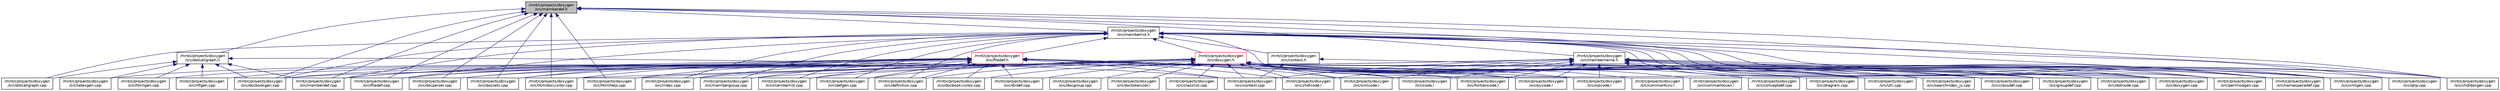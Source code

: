 digraph "/mnt/c/projects/doxygen/src/memberdef.h"
{
 // LATEX_PDF_SIZE
  edge [fontname="Helvetica",fontsize="10",labelfontname="Helvetica",labelfontsize="10"];
  node [fontname="Helvetica",fontsize="10",shape=record];
  Node1 [label="/mnt/c/projects/doxygen\l/src/memberdef.h",height=0.2,width=0.4,color="black", fillcolor="grey75", style="filled", fontcolor="black",tooltip=" "];
  Node1 -> Node2 [dir="back",color="midnightblue",fontsize="10",style="solid"];
  Node2 [label="/mnt/c/projects/doxygen\l/src/docbookgen.cpp",height=0.2,width=0.4,color="black", fillcolor="white", style="filled",URL="$docbookgen_8cpp.html",tooltip=" "];
  Node1 -> Node3 [dir="back",color="midnightblue",fontsize="10",style="solid"];
  Node3 [label="/mnt/c/projects/doxygen\l/src/docparser.cpp",height=0.2,width=0.4,color="black", fillcolor="white", style="filled",URL="$docparser_8cpp.html",tooltip=" "];
  Node1 -> Node4 [dir="back",color="midnightblue",fontsize="10",style="solid"];
  Node4 [label="/mnt/c/projects/doxygen\l/src/docsets.cpp",height=0.2,width=0.4,color="black", fillcolor="white", style="filled",URL="$docsets_8cpp.html",tooltip=" "];
  Node1 -> Node5 [dir="back",color="midnightblue",fontsize="10",style="solid"];
  Node5 [label="/mnt/c/projects/doxygen\l/src/dotcallgraph.h",height=0.2,width=0.4,color="black", fillcolor="white", style="filled",URL="$dotcallgraph_8h.html",tooltip=" "];
  Node5 -> Node6 [dir="back",color="midnightblue",fontsize="10",style="solid"];
  Node6 [label="/mnt/c/projects/doxygen\l/src/context.cpp",height=0.2,width=0.4,color="black", fillcolor="white", style="filled",URL="$context_8cpp.html",tooltip=" "];
  Node5 -> Node2 [dir="back",color="midnightblue",fontsize="10",style="solid"];
  Node5 -> Node7 [dir="back",color="midnightblue",fontsize="10",style="solid"];
  Node7 [label="/mnt/c/projects/doxygen\l/src/dotcallgraph.cpp",height=0.2,width=0.4,color="black", fillcolor="white", style="filled",URL="$dotcallgraph_8cpp.html",tooltip=" "];
  Node5 -> Node8 [dir="back",color="midnightblue",fontsize="10",style="solid"];
  Node8 [label="/mnt/c/projects/doxygen\l/src/htmlgen.cpp",height=0.2,width=0.4,color="black", fillcolor="white", style="filled",URL="$htmlgen_8cpp.html",tooltip=" "];
  Node5 -> Node9 [dir="back",color="midnightblue",fontsize="10",style="solid"];
  Node9 [label="/mnt/c/projects/doxygen\l/src/latexgen.cpp",height=0.2,width=0.4,color="black", fillcolor="white", style="filled",URL="$latexgen_8cpp.html",tooltip=" "];
  Node5 -> Node10 [dir="back",color="midnightblue",fontsize="10",style="solid"];
  Node10 [label="/mnt/c/projects/doxygen\l/src/memberdef.cpp",height=0.2,width=0.4,color="black", fillcolor="white", style="filled",URL="$memberdef_8cpp.html",tooltip=" "];
  Node5 -> Node11 [dir="back",color="midnightblue",fontsize="10",style="solid"];
  Node11 [label="/mnt/c/projects/doxygen\l/src/rtfgen.cpp",height=0.2,width=0.4,color="black", fillcolor="white", style="filled",URL="$rtfgen_8cpp.html",tooltip=" "];
  Node1 -> Node12 [dir="back",color="midnightblue",fontsize="10",style="solid"];
  Node12 [label="/mnt/c/projects/doxygen\l/src/filedef.cpp",height=0.2,width=0.4,color="black", fillcolor="white", style="filled",URL="$filedef_8cpp.html",tooltip=" "];
  Node1 -> Node13 [dir="back",color="midnightblue",fontsize="10",style="solid"];
  Node13 [label="/mnt/c/projects/doxygen\l/src/htmldocvisitor.cpp",height=0.2,width=0.4,color="black", fillcolor="white", style="filled",URL="$htmldocvisitor_8cpp.html",tooltip=" "];
  Node1 -> Node14 [dir="back",color="midnightblue",fontsize="10",style="solid"];
  Node14 [label="/mnt/c/projects/doxygen\l/src/htmlhelp.cpp",height=0.2,width=0.4,color="black", fillcolor="white", style="filled",URL="$htmlhelp_8cpp.html",tooltip=" "];
  Node1 -> Node10 [dir="back",color="midnightblue",fontsize="10",style="solid"];
  Node1 -> Node15 [dir="back",color="midnightblue",fontsize="10",style="solid"];
  Node15 [label="/mnt/c/projects/doxygen\l/src/memberlist.h",height=0.2,width=0.4,color="black", fillcolor="white", style="filled",URL="$memberlist_8h.html",tooltip=" "];
  Node15 -> Node16 [dir="back",color="midnightblue",fontsize="10",style="solid"];
  Node16 [label="/mnt/c/projects/doxygen\l/src/classdef.cpp",height=0.2,width=0.4,color="black", fillcolor="white", style="filled",URL="$classdef_8cpp.html",tooltip=" "];
  Node15 -> Node17 [dir="back",color="midnightblue",fontsize="10",style="solid"];
  Node17 [label="/mnt/c/projects/doxygen\l/src/context.h",height=0.2,width=0.4,color="black", fillcolor="white", style="filled",URL="$context_8h.html",tooltip=" "];
  Node17 -> Node6 [dir="back",color="midnightblue",fontsize="10",style="solid"];
  Node17 -> Node18 [dir="back",color="midnightblue",fontsize="10",style="solid"];
  Node18 [label="/mnt/c/projects/doxygen\l/src/doxygen.cpp",height=0.2,width=0.4,color="black", fillcolor="white", style="filled",URL="$doxygen_8cpp.html",tooltip=" "];
  Node15 -> Node19 [dir="back",color="midnightblue",fontsize="10",style="solid"];
  Node19 [label="/mnt/c/projects/doxygen\l/src/defgen.cpp",height=0.2,width=0.4,color="black", fillcolor="white", style="filled",URL="$defgen_8cpp.html",tooltip=" "];
  Node15 -> Node20 [dir="back",color="midnightblue",fontsize="10",style="solid"];
  Node20 [label="/mnt/c/projects/doxygen\l/src/definition.cpp",height=0.2,width=0.4,color="black", fillcolor="white", style="filled",URL="$definition_8cpp.html",tooltip=" "];
  Node15 -> Node2 [dir="back",color="midnightblue",fontsize="10",style="solid"];
  Node15 -> Node7 [dir="back",color="midnightblue",fontsize="10",style="solid"];
  Node15 -> Node21 [dir="back",color="midnightblue",fontsize="10",style="solid"];
  Node21 [label="/mnt/c/projects/doxygen\l/src/dotnode.cpp",height=0.2,width=0.4,color="black", fillcolor="white", style="filled",URL="$dotnode_8cpp.html",tooltip=" "];
  Node15 -> Node18 [dir="back",color="midnightblue",fontsize="10",style="solid"];
  Node15 -> Node22 [dir="back",color="midnightblue",fontsize="10",style="solid"];
  Node22 [label="/mnt/c/projects/doxygen\l/src/doxygen.h",height=0.2,width=0.4,color="red", fillcolor="white", style="filled",URL="$doxygen_8h.html",tooltip=" "];
  Node22 -> Node16 [dir="back",color="midnightblue",fontsize="10",style="solid"];
  Node22 -> Node23 [dir="back",color="midnightblue",fontsize="10",style="solid"];
  Node23 [label="/mnt/c/projects/doxygen\l/src/classlist.cpp",height=0.2,width=0.4,color="black", fillcolor="white", style="filled",URL="$classlist_8cpp.html",tooltip=" "];
  Node22 -> Node24 [dir="back",color="midnightblue",fontsize="10",style="solid"];
  Node24 [label="/mnt/c/projects/doxygen\l/src/code.l",height=0.2,width=0.4,color="black", fillcolor="white", style="filled",URL="$code_8l.html",tooltip=" "];
  Node22 -> Node25 [dir="back",color="midnightblue",fontsize="10",style="solid"];
  Node25 [label="/mnt/c/projects/doxygen\l/src/commentcnv.l",height=0.2,width=0.4,color="black", fillcolor="white", style="filled",URL="$commentcnv_8l.html",tooltip=" "];
  Node22 -> Node26 [dir="back",color="midnightblue",fontsize="10",style="solid"];
  Node26 [label="/mnt/c/projects/doxygen\l/src/commentscan.l",height=0.2,width=0.4,color="black", fillcolor="white", style="filled",URL="$commentscan_8l.html",tooltip=" "];
  Node22 -> Node27 [dir="back",color="midnightblue",fontsize="10",style="solid"];
  Node27 [label="/mnt/c/projects/doxygen\l/src/conceptdef.cpp",height=0.2,width=0.4,color="black", fillcolor="white", style="filled",URL="$conceptdef_8cpp.html",tooltip=" "];
  Node22 -> Node6 [dir="back",color="midnightblue",fontsize="10",style="solid"];
  Node22 -> Node19 [dir="back",color="midnightblue",fontsize="10",style="solid"];
  Node22 -> Node20 [dir="back",color="midnightblue",fontsize="10",style="solid"];
  Node22 -> Node28 [dir="back",color="midnightblue",fontsize="10",style="solid"];
  Node28 [label="/mnt/c/projects/doxygen\l/src/diagram.cpp",height=0.2,width=0.4,color="black", fillcolor="white", style="filled",URL="$diagram_8cpp.html",tooltip=" "];
  Node22 -> Node29 [dir="back",color="midnightblue",fontsize="10",style="solid"];
  Node29 [label="/mnt/c/projects/doxygen\l/src/dirdef.cpp",height=0.2,width=0.4,color="black", fillcolor="white", style="filled",URL="$dirdef_8cpp.html",tooltip=" "];
  Node22 -> Node2 [dir="back",color="midnightblue",fontsize="10",style="solid"];
  Node22 -> Node30 [dir="back",color="midnightblue",fontsize="10",style="solid"];
  Node30 [label="/mnt/c/projects/doxygen\l/src/docbookvisitor.cpp",height=0.2,width=0.4,color="black", fillcolor="white", style="filled",URL="$docbookvisitor_8cpp.html",tooltip=" "];
  Node22 -> Node31 [dir="back",color="midnightblue",fontsize="10",style="solid"];
  Node31 [label="/mnt/c/projects/doxygen\l/src/docgroup.cpp",height=0.2,width=0.4,color="black", fillcolor="white", style="filled",URL="$docgroup_8cpp.html",tooltip=" "];
  Node22 -> Node3 [dir="back",color="midnightblue",fontsize="10",style="solid"];
  Node22 -> Node4 [dir="back",color="midnightblue",fontsize="10",style="solid"];
  Node22 -> Node32 [dir="back",color="midnightblue",fontsize="10",style="solid"];
  Node32 [label="/mnt/c/projects/doxygen\l/src/doctokenizer.l",height=0.2,width=0.4,color="black", fillcolor="white", style="filled",URL="$doctokenizer_8l.html",tooltip=" "];
  Node22 -> Node21 [dir="back",color="midnightblue",fontsize="10",style="solid"];
  Node22 -> Node18 [dir="back",color="midnightblue",fontsize="10",style="solid"];
  Node22 -> Node12 [dir="back",color="midnightblue",fontsize="10",style="solid"];
  Node22 -> Node45 [dir="back",color="midnightblue",fontsize="10",style="solid"];
  Node45 [label="/mnt/c/projects/doxygen\l/src/fortrancode.l",height=0.2,width=0.4,color="black", fillcolor="white", style="filled",URL="$fortrancode_8l.html",tooltip=" "];
  Node22 -> Node48 [dir="back",color="midnightblue",fontsize="10",style="solid"];
  Node48 [label="/mnt/c/projects/doxygen\l/src/groupdef.cpp",height=0.2,width=0.4,color="black", fillcolor="white", style="filled",URL="$groupdef_8cpp.html",tooltip=" "];
  Node22 -> Node13 [dir="back",color="midnightblue",fontsize="10",style="solid"];
  Node22 -> Node8 [dir="back",color="midnightblue",fontsize="10",style="solid"];
  Node22 -> Node14 [dir="back",color="midnightblue",fontsize="10",style="solid"];
  Node22 -> Node49 [dir="back",color="midnightblue",fontsize="10",style="solid"];
  Node49 [label="/mnt/c/projects/doxygen\l/src/index.cpp",height=0.2,width=0.4,color="black", fillcolor="white", style="filled",URL="$index_8cpp.html",tooltip="This file contains functions for the various index pages."];
  Node22 -> Node9 [dir="back",color="midnightblue",fontsize="10",style="solid"];
  Node22 -> Node10 [dir="back",color="midnightblue",fontsize="10",style="solid"];
  Node22 -> Node57 [dir="back",color="midnightblue",fontsize="10",style="solid"];
  Node57 [label="/mnt/c/projects/doxygen\l/src/membergroup.cpp",height=0.2,width=0.4,color="black", fillcolor="white", style="filled",URL="$membergroup_8cpp.html",tooltip=" "];
  Node22 -> Node58 [dir="back",color="midnightblue",fontsize="10",style="solid"];
  Node58 [label="/mnt/c/projects/doxygen\l/src/memberlist.cpp",height=0.2,width=0.4,color="black", fillcolor="white", style="filled",URL="$memberlist_8cpp.html",tooltip=" "];
  Node22 -> Node61 [dir="back",color="midnightblue",fontsize="10",style="solid"];
  Node61 [label="/mnt/c/projects/doxygen\l/src/namespacedef.cpp",height=0.2,width=0.4,color="black", fillcolor="white", style="filled",URL="$namespacedef_8cpp.html",tooltip=" "];
  Node22 -> Node73 [dir="back",color="midnightblue",fontsize="10",style="solid"];
  Node73 [label="/mnt/c/projects/doxygen\l/src/perlmodgen.cpp",height=0.2,width=0.4,color="black", fillcolor="white", style="filled",URL="$perlmodgen_8cpp.html",tooltip=" "];
  Node22 -> Node66 [dir="back",color="midnightblue",fontsize="10",style="solid"];
  Node66 [label="/mnt/c/projects/doxygen\l/src/pycode.l",height=0.2,width=0.4,color="black", fillcolor="white", style="filled",URL="$pycode_8l.html",tooltip=" "];
  Node22 -> Node77 [dir="back",color="midnightblue",fontsize="10",style="solid"];
  Node77 [label="/mnt/c/projects/doxygen\l/src/qhp.cpp",height=0.2,width=0.4,color="black", fillcolor="white", style="filled",URL="$qhp_8cpp.html",tooltip=" "];
  Node22 -> Node11 [dir="back",color="midnightblue",fontsize="10",style="solid"];
  Node22 -> Node81 [dir="back",color="midnightblue",fontsize="10",style="solid"];
  Node81 [label="/mnt/c/projects/doxygen\l/src/searchindex_js.cpp",height=0.2,width=0.4,color="black", fillcolor="white", style="filled",URL="$searchindex__js_8cpp.html",tooltip=" "];
  Node22 -> Node67 [dir="back",color="midnightblue",fontsize="10",style="solid"];
  Node67 [label="/mnt/c/projects/doxygen\l/src/sqlcode.l",height=0.2,width=0.4,color="black", fillcolor="white", style="filled",URL="$sqlcode_8l.html",tooltip=" "];
  Node22 -> Node68 [dir="back",color="midnightblue",fontsize="10",style="solid"];
  Node68 [label="/mnt/c/projects/doxygen\l/src/util.cpp",height=0.2,width=0.4,color="black", fillcolor="white", style="filled",URL="$util_8cpp.html",tooltip=" "];
  Node22 -> Node69 [dir="back",color="midnightblue",fontsize="10",style="solid"];
  Node69 [label="/mnt/c/projects/doxygen\l/src/vhdlcode.l",height=0.2,width=0.4,color="black", fillcolor="white", style="filled",URL="$vhdlcode_8l.html",tooltip=" "];
  Node22 -> Node70 [dir="back",color="midnightblue",fontsize="10",style="solid"];
  Node70 [label="/mnt/c/projects/doxygen\l/src/vhdldocgen.cpp",height=0.2,width=0.4,color="black", fillcolor="white", style="filled",URL="$vhdldocgen_8cpp.html",tooltip=" "];
  Node22 -> Node72 [dir="back",color="midnightblue",fontsize="10",style="solid"];
  Node72 [label="/mnt/c/projects/doxygen\l/src/xmlcode.l",height=0.2,width=0.4,color="black", fillcolor="white", style="filled",URL="$xmlcode_8l.html",tooltip=" "];
  Node22 -> Node86 [dir="back",color="midnightblue",fontsize="10",style="solid"];
  Node86 [label="/mnt/c/projects/doxygen\l/src/xmlgen.cpp",height=0.2,width=0.4,color="black", fillcolor="white", style="filled",URL="$xmlgen_8cpp.html",tooltip=" "];
  Node15 -> Node12 [dir="back",color="midnightblue",fontsize="10",style="solid"];
  Node15 -> Node87 [dir="back",color="midnightblue",fontsize="10",style="solid"];
  Node87 [label="/mnt/c/projects/doxygen\l/src/filedef.h",height=0.2,width=0.4,color="red", fillcolor="white", style="filled",URL="$filedef_8h.html",tooltip=" "];
  Node87 -> Node16 [dir="back",color="midnightblue",fontsize="10",style="solid"];
  Node87 -> Node24 [dir="back",color="midnightblue",fontsize="10",style="solid"];
  Node87 -> Node6 [dir="back",color="midnightblue",fontsize="10",style="solid"];
  Node87 -> Node19 [dir="back",color="midnightblue",fontsize="10",style="solid"];
  Node87 -> Node20 [dir="back",color="midnightblue",fontsize="10",style="solid"];
  Node87 -> Node29 [dir="back",color="midnightblue",fontsize="10",style="solid"];
  Node87 -> Node30 [dir="back",color="midnightblue",fontsize="10",style="solid"];
  Node87 -> Node3 [dir="back",color="midnightblue",fontsize="10",style="solid"];
  Node87 -> Node4 [dir="back",color="midnightblue",fontsize="10",style="solid"];
  Node87 -> Node12 [dir="back",color="midnightblue",fontsize="10",style="solid"];
  Node87 -> Node45 [dir="back",color="midnightblue",fontsize="10",style="solid"];
  Node87 -> Node48 [dir="back",color="midnightblue",fontsize="10",style="solid"];
  Node87 -> Node13 [dir="back",color="midnightblue",fontsize="10",style="solid"];
  Node87 -> Node14 [dir="back",color="midnightblue",fontsize="10",style="solid"];
  Node87 -> Node49 [dir="back",color="midnightblue",fontsize="10",style="solid"];
  Node87 -> Node10 [dir="back",color="midnightblue",fontsize="10",style="solid"];
  Node87 -> Node57 [dir="back",color="midnightblue",fontsize="10",style="solid"];
  Node87 -> Node58 [dir="back",color="midnightblue",fontsize="10",style="solid"];
  Node87 -> Node66 [dir="back",color="midnightblue",fontsize="10",style="solid"];
  Node87 -> Node67 [dir="back",color="midnightblue",fontsize="10",style="solid"];
  Node87 -> Node68 [dir="back",color="midnightblue",fontsize="10",style="solid"];
  Node87 -> Node69 [dir="back",color="midnightblue",fontsize="10",style="solid"];
  Node87 -> Node72 [dir="back",color="midnightblue",fontsize="10",style="solid"];
  Node15 -> Node48 [dir="back",color="midnightblue",fontsize="10",style="solid"];
  Node15 -> Node49 [dir="back",color="midnightblue",fontsize="10",style="solid"];
  Node15 -> Node10 [dir="back",color="midnightblue",fontsize="10",style="solid"];
  Node15 -> Node57 [dir="back",color="midnightblue",fontsize="10",style="solid"];
  Node15 -> Node58 [dir="back",color="midnightblue",fontsize="10",style="solid"];
  Node15 -> Node61 [dir="back",color="midnightblue",fontsize="10",style="solid"];
  Node15 -> Node73 [dir="back",color="midnightblue",fontsize="10",style="solid"];
  Node15 -> Node68 [dir="back",color="midnightblue",fontsize="10",style="solid"];
  Node15 -> Node70 [dir="back",color="midnightblue",fontsize="10",style="solid"];
  Node15 -> Node86 [dir="back",color="midnightblue",fontsize="10",style="solid"];
  Node1 -> Node108 [dir="back",color="midnightblue",fontsize="10",style="solid"];
  Node108 [label="/mnt/c/projects/doxygen\l/src/membername.h",height=0.2,width=0.4,color="black", fillcolor="white", style="filled",URL="$membername_8h.html",tooltip=" "];
  Node108 -> Node16 [dir="back",color="midnightblue",fontsize="10",style="solid"];
  Node108 -> Node24 [dir="back",color="midnightblue",fontsize="10",style="solid"];
  Node108 -> Node6 [dir="back",color="midnightblue",fontsize="10",style="solid"];
  Node108 -> Node2 [dir="back",color="midnightblue",fontsize="10",style="solid"];
  Node108 -> Node18 [dir="back",color="midnightblue",fontsize="10",style="solid"];
  Node108 -> Node45 [dir="back",color="midnightblue",fontsize="10",style="solid"];
  Node108 -> Node48 [dir="back",color="midnightblue",fontsize="10",style="solid"];
  Node108 -> Node10 [dir="back",color="midnightblue",fontsize="10",style="solid"];
  Node108 -> Node61 [dir="back",color="midnightblue",fontsize="10",style="solid"];
  Node108 -> Node73 [dir="back",color="midnightblue",fontsize="10",style="solid"];
  Node108 -> Node66 [dir="back",color="midnightblue",fontsize="10",style="solid"];
  Node108 -> Node81 [dir="back",color="midnightblue",fontsize="10",style="solid"];
  Node108 -> Node67 [dir="back",color="midnightblue",fontsize="10",style="solid"];
  Node108 -> Node68 [dir="back",color="midnightblue",fontsize="10",style="solid"];
  Node108 -> Node69 [dir="back",color="midnightblue",fontsize="10",style="solid"];
  Node108 -> Node70 [dir="back",color="midnightblue",fontsize="10",style="solid"];
  Node108 -> Node72 [dir="back",color="midnightblue",fontsize="10",style="solid"];
  Node108 -> Node86 [dir="back",color="midnightblue",fontsize="10",style="solid"];
  Node1 -> Node77 [dir="back",color="midnightblue",fontsize="10",style="solid"];
  Node1 -> Node70 [dir="back",color="midnightblue",fontsize="10",style="solid"];
  Node1 -> Node86 [dir="back",color="midnightblue",fontsize="10",style="solid"];
}
